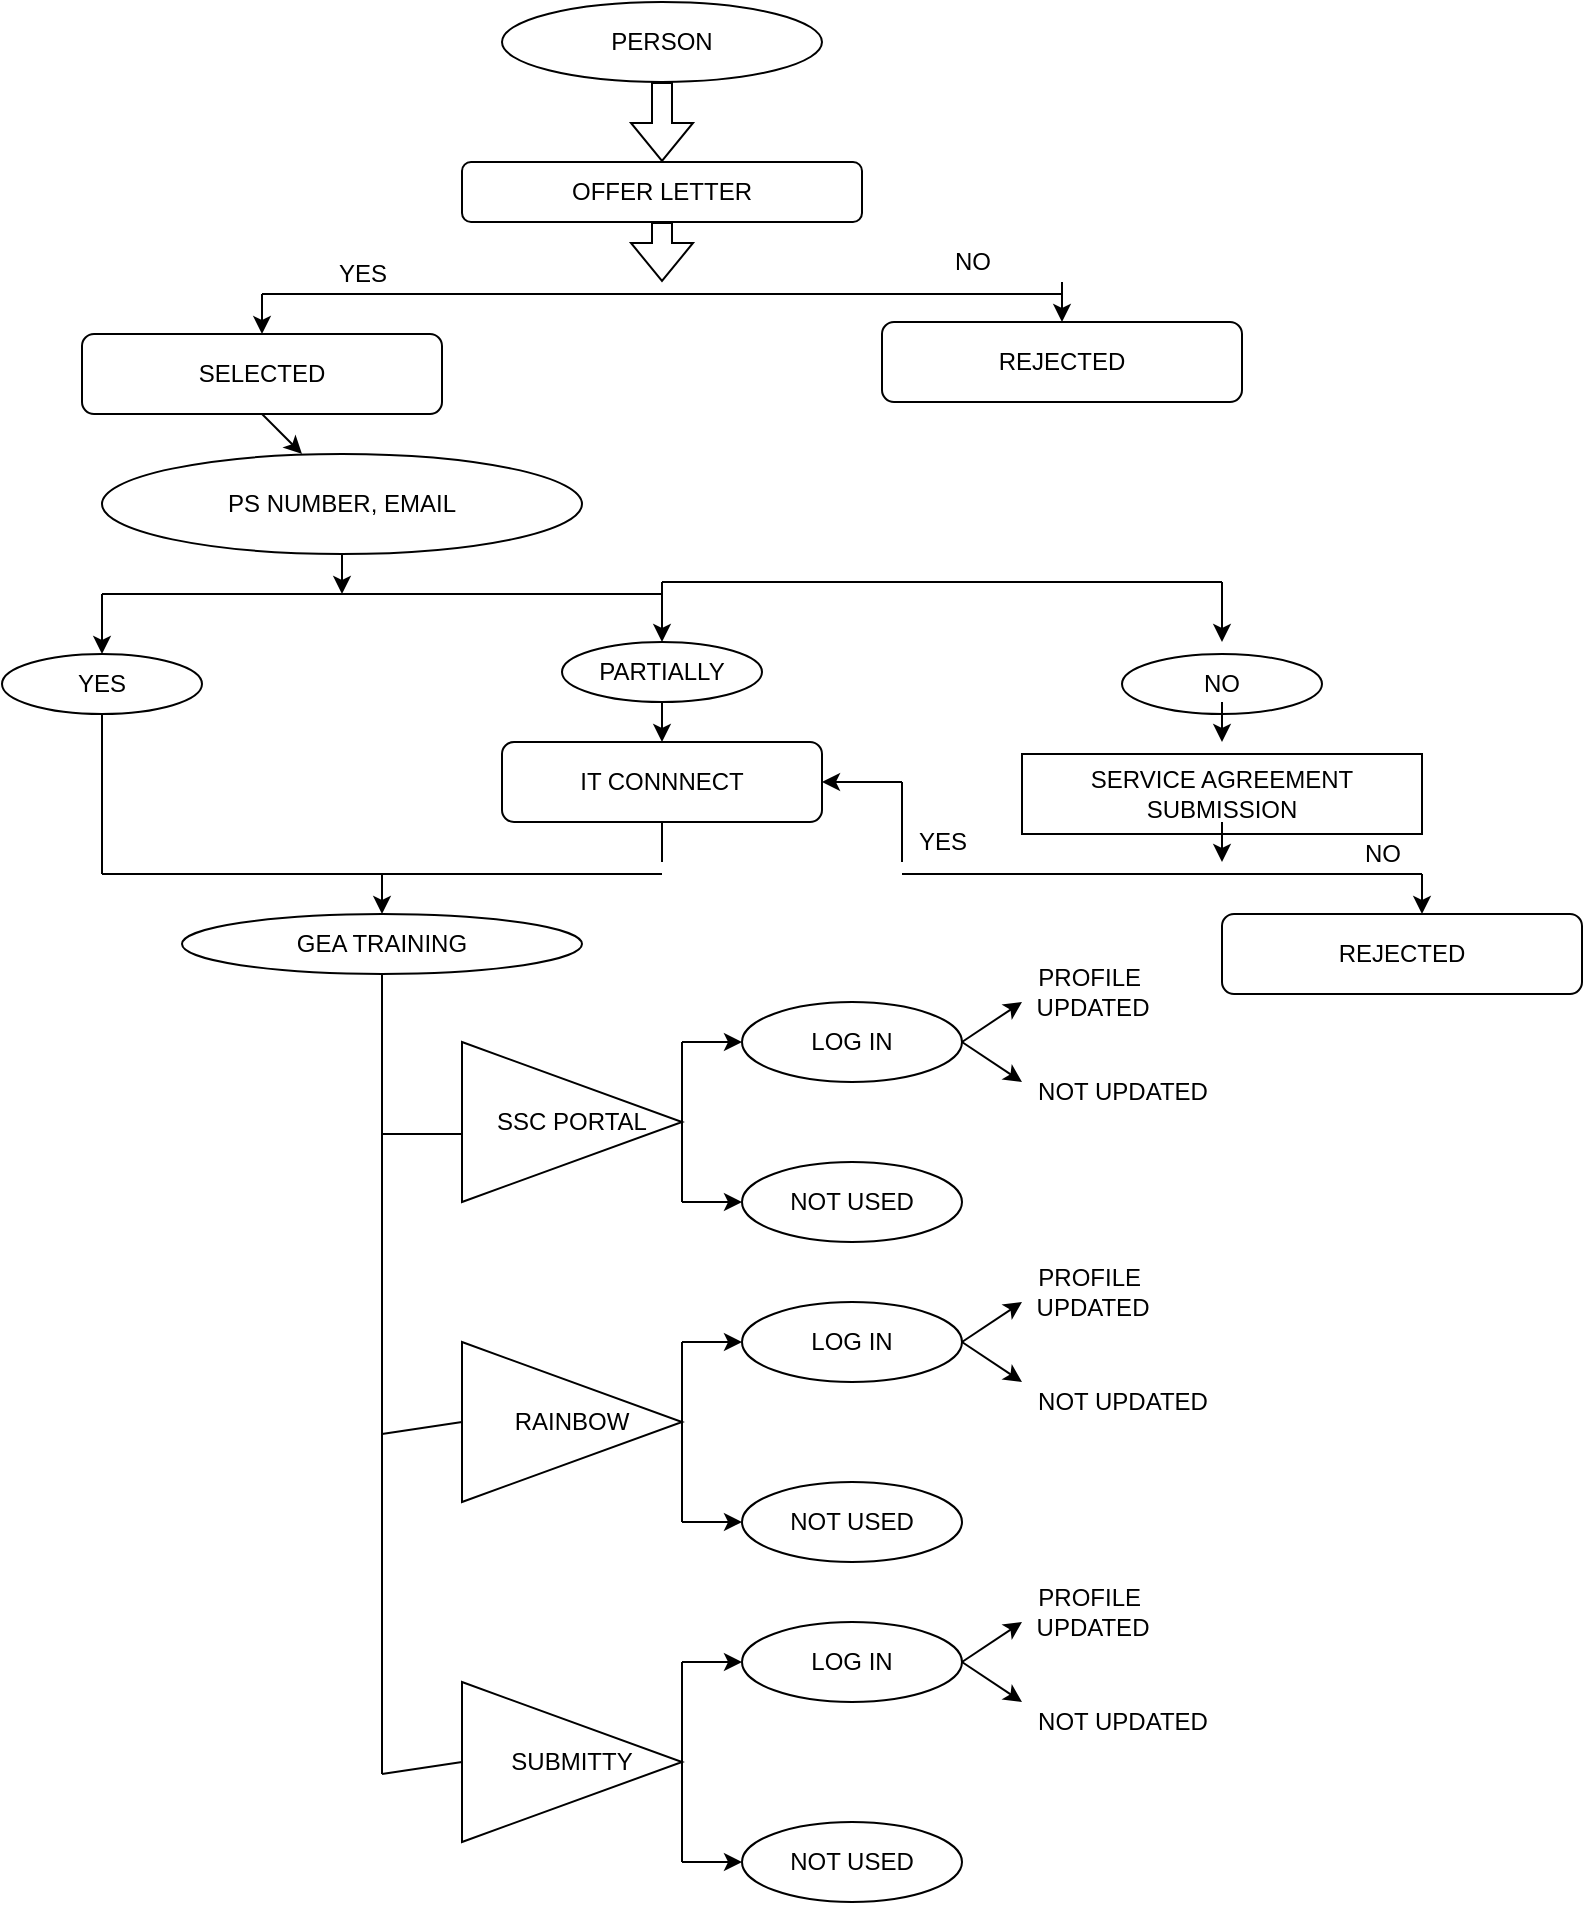 <mxfile version="15.8.3" type="github"><diagram id="HNQAcSL9NT6evLo6FP-d" name="Page-1"><mxGraphModel dx="868" dy="482" grid="1" gridSize="10" guides="1" tooltips="1" connect="1" arrows="1" fold="1" page="1" pageScale="1" pageWidth="1654" pageHeight="2336" math="0" shadow="0"><root><mxCell id="0"/><mxCell id="1" parent="0"/><mxCell id="YKXY166y5OcN4kgniEZn-1" value="PERSON" style="ellipse;whiteSpace=wrap;html=1;fontStyle=0" vertex="1" parent="1"><mxGeometry x="320" y="34" width="160" height="40" as="geometry"/></mxCell><mxCell id="YKXY166y5OcN4kgniEZn-2" value="" style="shape=flexArrow;endArrow=classic;html=1;rounded=0;exitX=0.5;exitY=1;exitDx=0;exitDy=0;" edge="1" parent="1" source="YKXY166y5OcN4kgniEZn-1"><mxGeometry width="50" height="50" relative="1" as="geometry"><mxPoint x="390" y="264" as="sourcePoint"/><mxPoint x="400" y="114" as="targetPoint"/></mxGeometry></mxCell><mxCell id="YKXY166y5OcN4kgniEZn-3" value="OFFER LETTER" style="rounded=1;whiteSpace=wrap;html=1;" vertex="1" parent="1"><mxGeometry x="300" y="114" width="200" height="30" as="geometry"/></mxCell><mxCell id="YKXY166y5OcN4kgniEZn-4" value="" style="shape=flexArrow;endArrow=classic;html=1;rounded=0;exitX=0.5;exitY=1;exitDx=0;exitDy=0;" edge="1" parent="1" source="YKXY166y5OcN4kgniEZn-3"><mxGeometry width="50" height="50" relative="1" as="geometry"><mxPoint x="390" y="204" as="sourcePoint"/><mxPoint x="400" y="174" as="targetPoint"/></mxGeometry></mxCell><mxCell id="YKXY166y5OcN4kgniEZn-5" value="" style="endArrow=none;html=1;rounded=0;" edge="1" parent="1"><mxGeometry width="50" height="50" relative="1" as="geometry"><mxPoint x="200" y="180" as="sourcePoint"/><mxPoint x="600" y="180" as="targetPoint"/></mxGeometry></mxCell><mxCell id="YKXY166y5OcN4kgniEZn-6" value="" style="endArrow=classic;html=1;rounded=0;" edge="1" parent="1"><mxGeometry width="50" height="50" relative="1" as="geometry"><mxPoint x="600" y="174" as="sourcePoint"/><mxPoint x="600" y="194" as="targetPoint"/></mxGeometry></mxCell><mxCell id="YKXY166y5OcN4kgniEZn-7" value="" style="endArrow=classic;html=1;rounded=0;" edge="1" parent="1"><mxGeometry width="50" height="50" relative="1" as="geometry"><mxPoint x="200" y="180" as="sourcePoint"/><mxPoint x="200" y="200" as="targetPoint"/></mxGeometry></mxCell><mxCell id="YKXY166y5OcN4kgniEZn-8" value="YES" style="text;html=1;align=center;verticalAlign=middle;resizable=0;points=[];autosize=1;strokeColor=none;fillColor=none;" vertex="1" parent="1"><mxGeometry x="230" y="160" width="40" height="20" as="geometry"/></mxCell><mxCell id="YKXY166y5OcN4kgniEZn-9" value="NO" style="text;html=1;align=center;verticalAlign=middle;resizable=0;points=[];autosize=1;strokeColor=none;fillColor=none;" vertex="1" parent="1"><mxGeometry x="540" y="154" width="30" height="20" as="geometry"/></mxCell><mxCell id="YKXY166y5OcN4kgniEZn-10" value="REJECTED" style="rounded=1;whiteSpace=wrap;html=1;" vertex="1" parent="1"><mxGeometry x="510" y="194" width="180" height="40" as="geometry"/></mxCell><mxCell id="YKXY166y5OcN4kgniEZn-11" value="SELECTED" style="rounded=1;whiteSpace=wrap;html=1;" vertex="1" parent="1"><mxGeometry x="110" y="200" width="180" height="40" as="geometry"/></mxCell><mxCell id="YKXY166y5OcN4kgniEZn-12" value="" style="endArrow=classic;html=1;rounded=0;exitX=0.5;exitY=1;exitDx=0;exitDy=0;" edge="1" parent="1" source="YKXY166y5OcN4kgniEZn-11"><mxGeometry width="50" height="50" relative="1" as="geometry"><mxPoint x="200" y="250" as="sourcePoint"/><mxPoint x="220" y="260" as="targetPoint"/></mxGeometry></mxCell><mxCell id="YKXY166y5OcN4kgniEZn-13" value="PS NUMBER, EMAIL" style="ellipse;whiteSpace=wrap;html=1;" vertex="1" parent="1"><mxGeometry x="120" y="260" width="240" height="50" as="geometry"/></mxCell><mxCell id="YKXY166y5OcN4kgniEZn-14" value="" style="endArrow=classic;html=1;rounded=0;exitX=0.5;exitY=1;exitDx=0;exitDy=0;" edge="1" parent="1" source="YKXY166y5OcN4kgniEZn-13"><mxGeometry width="50" height="50" relative="1" as="geometry"><mxPoint x="390" y="330" as="sourcePoint"/><mxPoint x="240" y="330" as="targetPoint"/></mxGeometry></mxCell><mxCell id="YKXY166y5OcN4kgniEZn-15" value="" style="endArrow=none;html=1;rounded=0;" edge="1" parent="1"><mxGeometry width="50" height="50" relative="1" as="geometry"><mxPoint x="120" y="330" as="sourcePoint"/><mxPoint x="400" y="330" as="targetPoint"/></mxGeometry></mxCell><mxCell id="YKXY166y5OcN4kgniEZn-16" value="" style="endArrow=classic;html=1;rounded=0;" edge="1" parent="1"><mxGeometry width="50" height="50" relative="1" as="geometry"><mxPoint x="400" y="324" as="sourcePoint"/><mxPoint x="400" y="354" as="targetPoint"/></mxGeometry></mxCell><mxCell id="YKXY166y5OcN4kgniEZn-17" value="" style="endArrow=classic;html=1;rounded=0;" edge="1" parent="1"><mxGeometry width="50" height="50" relative="1" as="geometry"><mxPoint x="120" y="330" as="sourcePoint"/><mxPoint x="120" y="360" as="targetPoint"/></mxGeometry></mxCell><mxCell id="YKXY166y5OcN4kgniEZn-18" value="" style="endArrow=none;html=1;rounded=0;" edge="1" parent="1"><mxGeometry width="50" height="50" relative="1" as="geometry"><mxPoint x="400" y="324" as="sourcePoint"/><mxPoint x="680" y="324" as="targetPoint"/></mxGeometry></mxCell><mxCell id="YKXY166y5OcN4kgniEZn-19" value="" style="endArrow=classic;html=1;rounded=0;" edge="1" parent="1"><mxGeometry width="50" height="50" relative="1" as="geometry"><mxPoint x="680" y="324" as="sourcePoint"/><mxPoint x="680" y="354" as="targetPoint"/></mxGeometry></mxCell><mxCell id="YKXY166y5OcN4kgniEZn-20" value="PARTIALLY" style="ellipse;whiteSpace=wrap;html=1;" vertex="1" parent="1"><mxGeometry x="350" y="354" width="100" height="30" as="geometry"/></mxCell><mxCell id="YKXY166y5OcN4kgniEZn-21" value="NO" style="ellipse;whiteSpace=wrap;html=1;" vertex="1" parent="1"><mxGeometry x="630" y="360" width="100" height="30" as="geometry"/></mxCell><mxCell id="YKXY166y5OcN4kgniEZn-22" value="YES" style="ellipse;whiteSpace=wrap;html=1;" vertex="1" parent="1"><mxGeometry x="70" y="360" width="100" height="30" as="geometry"/></mxCell><mxCell id="YKXY166y5OcN4kgniEZn-23" value="" style="endArrow=classic;html=1;rounded=0;exitX=0.5;exitY=1;exitDx=0;exitDy=0;" edge="1" parent="1" source="YKXY166y5OcN4kgniEZn-20"><mxGeometry width="50" height="50" relative="1" as="geometry"><mxPoint x="390" y="464" as="sourcePoint"/><mxPoint x="400" y="404" as="targetPoint"/></mxGeometry></mxCell><mxCell id="YKXY166y5OcN4kgniEZn-24" value="" style="endArrow=classic;html=1;rounded=0;exitX=0.5;exitY=1;exitDx=0;exitDy=0;entryX=0.5;entryY=0;entryDx=0;entryDy=0;" edge="1" parent="1"><mxGeometry width="50" height="50" relative="1" as="geometry"><mxPoint x="680" y="384" as="sourcePoint"/><mxPoint x="680" y="404" as="targetPoint"/></mxGeometry></mxCell><mxCell id="YKXY166y5OcN4kgniEZn-25" value="IT CONNNECT" style="rounded=1;whiteSpace=wrap;html=1;" vertex="1" parent="1"><mxGeometry x="320" y="404" width="160" height="40" as="geometry"/></mxCell><mxCell id="YKXY166y5OcN4kgniEZn-26" value="" style="endArrow=none;html=1;rounded=0;" edge="1" parent="1"><mxGeometry width="50" height="50" relative="1" as="geometry"><mxPoint x="780" y="470" as="sourcePoint"/><mxPoint x="520" y="470" as="targetPoint"/></mxGeometry></mxCell><mxCell id="YKXY166y5OcN4kgniEZn-27" value="SERVICE AGREEMENT SUBMISSION" style="rounded=0;whiteSpace=wrap;html=1;" vertex="1" parent="1"><mxGeometry x="580" y="410" width="200" height="40" as="geometry"/></mxCell><mxCell id="YKXY166y5OcN4kgniEZn-28" value="" style="endArrow=classic;html=1;rounded=0;exitX=0.5;exitY=1;exitDx=0;exitDy=0;" edge="1" parent="1"><mxGeometry width="50" height="50" relative="1" as="geometry"><mxPoint x="680" y="444" as="sourcePoint"/><mxPoint x="680" y="464" as="targetPoint"/></mxGeometry></mxCell><mxCell id="YKXY166y5OcN4kgniEZn-29" value="" style="endArrow=none;html=1;rounded=0;" edge="1" parent="1"><mxGeometry width="50" height="50" relative="1" as="geometry"><mxPoint x="520" y="464" as="sourcePoint"/><mxPoint x="520" y="424" as="targetPoint"/></mxGeometry></mxCell><mxCell id="YKXY166y5OcN4kgniEZn-30" value="" style="endArrow=classic;html=1;rounded=0;entryX=1;entryY=0.5;entryDx=0;entryDy=0;" edge="1" parent="1" target="YKXY166y5OcN4kgniEZn-25"><mxGeometry width="50" height="50" relative="1" as="geometry"><mxPoint x="520" y="424" as="sourcePoint"/><mxPoint x="440" y="404" as="targetPoint"/></mxGeometry></mxCell><mxCell id="YKXY166y5OcN4kgniEZn-31" value="YES" style="text;html=1;align=center;verticalAlign=middle;resizable=0;points=[];autosize=1;strokeColor=none;fillColor=none;" vertex="1" parent="1"><mxGeometry x="520" y="444" width="40" height="20" as="geometry"/></mxCell><mxCell id="YKXY166y5OcN4kgniEZn-32" value="" style="endArrow=classic;html=1;rounded=0;" edge="1" parent="1"><mxGeometry width="50" height="50" relative="1" as="geometry"><mxPoint x="780" y="470" as="sourcePoint"/><mxPoint x="780" y="490" as="targetPoint"/></mxGeometry></mxCell><mxCell id="YKXY166y5OcN4kgniEZn-33" value="NO" style="text;html=1;align=center;verticalAlign=middle;resizable=0;points=[];autosize=1;strokeColor=none;fillColor=none;" vertex="1" parent="1"><mxGeometry x="745" y="450" width="30" height="20" as="geometry"/></mxCell><mxCell id="YKXY166y5OcN4kgniEZn-34" value="REJECTED" style="rounded=1;whiteSpace=wrap;html=1;" vertex="1" parent="1"><mxGeometry x="680" y="490" width="180" height="40" as="geometry"/></mxCell><mxCell id="YKXY166y5OcN4kgniEZn-35" value="" style="endArrow=none;html=1;rounded=0;exitX=0.5;exitY=1;exitDx=0;exitDy=0;" edge="1" parent="1" source="YKXY166y5OcN4kgniEZn-22"><mxGeometry width="50" height="50" relative="1" as="geometry"><mxPoint x="390" y="460" as="sourcePoint"/><mxPoint x="120" y="470" as="targetPoint"/></mxGeometry></mxCell><mxCell id="YKXY166y5OcN4kgniEZn-36" value="" style="endArrow=none;html=1;rounded=0;" edge="1" parent="1"><mxGeometry width="50" height="50" relative="1" as="geometry"><mxPoint x="120" y="470" as="sourcePoint"/><mxPoint x="400" y="470" as="targetPoint"/></mxGeometry></mxCell><mxCell id="YKXY166y5OcN4kgniEZn-37" value="" style="endArrow=none;html=1;rounded=0;entryX=0.5;entryY=1;entryDx=0;entryDy=0;" edge="1" parent="1" target="YKXY166y5OcN4kgniEZn-25"><mxGeometry width="50" height="50" relative="1" as="geometry"><mxPoint x="400" y="464" as="sourcePoint"/><mxPoint x="440" y="404" as="targetPoint"/></mxGeometry></mxCell><mxCell id="YKXY166y5OcN4kgniEZn-38" value="" style="endArrow=classic;html=1;rounded=0;" edge="1" parent="1"><mxGeometry width="50" height="50" relative="1" as="geometry"><mxPoint x="260" y="470" as="sourcePoint"/><mxPoint x="260" y="490" as="targetPoint"/></mxGeometry></mxCell><mxCell id="YKXY166y5OcN4kgniEZn-39" value="GEA TRAINING" style="ellipse;whiteSpace=wrap;html=1;" vertex="1" parent="1"><mxGeometry x="160" y="490" width="200" height="30" as="geometry"/></mxCell><mxCell id="YKXY166y5OcN4kgniEZn-40" value="" style="endArrow=none;html=1;rounded=0;exitX=0.5;exitY=1;exitDx=0;exitDy=0;" edge="1" parent="1" source="YKXY166y5OcN4kgniEZn-39"><mxGeometry width="50" height="50" relative="1" as="geometry"><mxPoint x="390" y="460" as="sourcePoint"/><mxPoint x="260" y="920" as="targetPoint"/></mxGeometry></mxCell><mxCell id="YKXY166y5OcN4kgniEZn-41" value="" style="endArrow=none;html=1;rounded=0;" edge="1" parent="1" target="YKXY166y5OcN4kgniEZn-57"><mxGeometry width="50" height="50" relative="1" as="geometry"><mxPoint x="300" y="914" as="sourcePoint"/><mxPoint x="260" y="914" as="targetPoint"/></mxGeometry></mxCell><mxCell id="YKXY166y5OcN4kgniEZn-42" value="" style="endArrow=none;html=1;rounded=0;" edge="1" parent="1"><mxGeometry width="50" height="50" relative="1" as="geometry"><mxPoint x="410" y="634" as="sourcePoint"/><mxPoint x="410" y="554" as="targetPoint"/><Array as="points"><mxPoint x="410" y="594"/></Array></mxGeometry></mxCell><mxCell id="YKXY166y5OcN4kgniEZn-43" value="" style="endArrow=none;html=1;rounded=0;entryX=0;entryY=0.5;entryDx=0;entryDy=0;" edge="1" parent="1" target="YKXY166y5OcN4kgniEZn-53"><mxGeometry width="50" height="50" relative="1" as="geometry"><mxPoint x="260" y="750" as="sourcePoint"/><mxPoint x="370" y="840" as="targetPoint"/></mxGeometry></mxCell><mxCell id="YKXY166y5OcN4kgniEZn-44" value="" style="endArrow=none;html=1;rounded=0;" edge="1" parent="1"><mxGeometry width="50" height="50" relative="1" as="geometry"><mxPoint x="260" y="600" as="sourcePoint"/><mxPoint x="310" y="600" as="targetPoint"/><Array as="points"/></mxGeometry></mxCell><mxCell id="YKXY166y5OcN4kgniEZn-45" value="SSC PORTAL" style="triangle;whiteSpace=wrap;html=1;" vertex="1" parent="1"><mxGeometry x="300" y="554" width="110" height="80" as="geometry"/></mxCell><mxCell id="YKXY166y5OcN4kgniEZn-46" value="" style="endArrow=classic;html=1;rounded=0;" edge="1" parent="1"><mxGeometry width="50" height="50" relative="1" as="geometry"><mxPoint x="410" y="554" as="sourcePoint"/><mxPoint x="440" y="554" as="targetPoint"/></mxGeometry></mxCell><mxCell id="YKXY166y5OcN4kgniEZn-47" value="NOT USED" style="ellipse;whiteSpace=wrap;html=1;" vertex="1" parent="1"><mxGeometry x="440" y="614" width="110" height="40" as="geometry"/></mxCell><mxCell id="YKXY166y5OcN4kgniEZn-48" value="LOG IN" style="ellipse;whiteSpace=wrap;html=1;" vertex="1" parent="1"><mxGeometry x="440" y="534" width="110" height="40" as="geometry"/></mxCell><mxCell id="YKXY166y5OcN4kgniEZn-49" value="" style="endArrow=classic;html=1;rounded=0;entryX=0;entryY=0.5;entryDx=0;entryDy=0;" edge="1" parent="1" target="YKXY166y5OcN4kgniEZn-47"><mxGeometry width="50" height="50" relative="1" as="geometry"><mxPoint x="410" y="634" as="sourcePoint"/><mxPoint x="440" y="624" as="targetPoint"/></mxGeometry></mxCell><mxCell id="YKXY166y5OcN4kgniEZn-50" value="" style="endArrow=classic;html=1;rounded=0;exitX=1;exitY=0.5;exitDx=0;exitDy=0;" edge="1" parent="1" source="YKXY166y5OcN4kgniEZn-48"><mxGeometry width="50" height="50" relative="1" as="geometry"><mxPoint x="390" y="674" as="sourcePoint"/><mxPoint x="580" y="534" as="targetPoint"/></mxGeometry></mxCell><mxCell id="YKXY166y5OcN4kgniEZn-51" value="" style="endArrow=classic;html=1;rounded=0;exitX=1;exitY=0.5;exitDx=0;exitDy=0;" edge="1" parent="1" source="YKXY166y5OcN4kgniEZn-48"><mxGeometry width="50" height="50" relative="1" as="geometry"><mxPoint x="390" y="674" as="sourcePoint"/><mxPoint x="580" y="574" as="targetPoint"/></mxGeometry></mxCell><mxCell id="YKXY166y5OcN4kgniEZn-52" value="NOT UPDATED" style="text;html=1;align=center;verticalAlign=middle;resizable=0;points=[];autosize=1;strokeColor=none;fillColor=none;" vertex="1" parent="1"><mxGeometry x="580" y="569" width="100" height="20" as="geometry"/></mxCell><mxCell id="YKXY166y5OcN4kgniEZn-53" value="RAINBOW" style="triangle;whiteSpace=wrap;html=1;" vertex="1" parent="1"><mxGeometry x="300" y="704" width="110" height="80" as="geometry"/></mxCell><mxCell id="YKXY166y5OcN4kgniEZn-54" value="" style="endArrow=none;html=1;rounded=0;" edge="1" parent="1"><mxGeometry width="50" height="50" relative="1" as="geometry"><mxPoint x="410" y="794" as="sourcePoint"/><mxPoint x="410" y="704" as="targetPoint"/></mxGeometry></mxCell><mxCell id="YKXY166y5OcN4kgniEZn-55" value="" style="endArrow=classic;html=1;rounded=0;" edge="1" parent="1"><mxGeometry width="50" height="50" relative="1" as="geometry"><mxPoint x="410" y="704" as="sourcePoint"/><mxPoint x="440" y="704" as="targetPoint"/></mxGeometry></mxCell><mxCell id="YKXY166y5OcN4kgniEZn-56" value="" style="endArrow=classic;html=1;rounded=0;" edge="1" parent="1"><mxGeometry width="50" height="50" relative="1" as="geometry"><mxPoint x="410" y="794" as="sourcePoint"/><mxPoint x="440" y="794" as="targetPoint"/></mxGeometry></mxCell><mxCell id="YKXY166y5OcN4kgniEZn-57" value="SUBMITTY" style="triangle;whiteSpace=wrap;html=1;" vertex="1" parent="1"><mxGeometry x="300" y="874" width="110" height="80" as="geometry"/></mxCell><mxCell id="YKXY166y5OcN4kgniEZn-58" value="" style="endArrow=none;html=1;rounded=0;entryX=0;entryY=0.5;entryDx=0;entryDy=0;" edge="1" parent="1" target="YKXY166y5OcN4kgniEZn-57"><mxGeometry width="50" height="50" relative="1" as="geometry"><mxPoint x="260" y="920" as="sourcePoint"/><mxPoint x="440" y="730" as="targetPoint"/></mxGeometry></mxCell><mxCell id="YKXY166y5OcN4kgniEZn-59" value="" style="endArrow=none;html=1;rounded=0;" edge="1" parent="1"><mxGeometry width="50" height="50" relative="1" as="geometry"><mxPoint x="410" y="964" as="sourcePoint"/><mxPoint x="410" y="864" as="targetPoint"/></mxGeometry></mxCell><mxCell id="YKXY166y5OcN4kgniEZn-60" value="" style="endArrow=classic;html=1;rounded=0;" edge="1" parent="1"><mxGeometry width="50" height="50" relative="1" as="geometry"><mxPoint x="410" y="864" as="sourcePoint"/><mxPoint x="440" y="864" as="targetPoint"/></mxGeometry></mxCell><mxCell id="YKXY166y5OcN4kgniEZn-61" value="" style="endArrow=classic;html=1;rounded=0;" edge="1" parent="1"><mxGeometry width="50" height="50" relative="1" as="geometry"><mxPoint x="410" y="964" as="sourcePoint"/><mxPoint x="440" y="964" as="targetPoint"/></mxGeometry></mxCell><mxCell id="YKXY166y5OcN4kgniEZn-62" value="NOT USED" style="ellipse;whiteSpace=wrap;html=1;" vertex="1" parent="1"><mxGeometry x="440" y="774" width="110" height="40" as="geometry"/></mxCell><mxCell id="YKXY166y5OcN4kgniEZn-63" value="LOG IN" style="ellipse;whiteSpace=wrap;html=1;" vertex="1" parent="1"><mxGeometry x="440" y="684" width="110" height="40" as="geometry"/></mxCell><mxCell id="YKXY166y5OcN4kgniEZn-64" value="LOG IN" style="ellipse;whiteSpace=wrap;html=1;" vertex="1" parent="1"><mxGeometry x="440" y="844" width="110" height="40" as="geometry"/></mxCell><mxCell id="YKXY166y5OcN4kgniEZn-65" value="NOT USED" style="ellipse;whiteSpace=wrap;html=1;" vertex="1" parent="1"><mxGeometry x="440" y="944" width="110" height="40" as="geometry"/></mxCell><mxCell id="YKXY166y5OcN4kgniEZn-66" value="" style="endArrow=classic;html=1;rounded=0;exitX=1;exitY=0.5;exitDx=0;exitDy=0;" edge="1" parent="1" source="YKXY166y5OcN4kgniEZn-64"><mxGeometry width="50" height="50" relative="1" as="geometry"><mxPoint x="390" y="774" as="sourcePoint"/><mxPoint x="580" y="884" as="targetPoint"/><Array as="points"/></mxGeometry></mxCell><mxCell id="YKXY166y5OcN4kgniEZn-67" value="" style="endArrow=classic;html=1;rounded=0;" edge="1" parent="1"><mxGeometry width="50" height="50" relative="1" as="geometry"><mxPoint x="550" y="864" as="sourcePoint"/><mxPoint x="580" y="844" as="targetPoint"/></mxGeometry></mxCell><mxCell id="YKXY166y5OcN4kgniEZn-68" value="" style="endArrow=classic;html=1;rounded=0;" edge="1" parent="1"><mxGeometry width="50" height="50" relative="1" as="geometry"><mxPoint x="550" y="704" as="sourcePoint"/><mxPoint x="580" y="724" as="targetPoint"/></mxGeometry></mxCell><mxCell id="YKXY166y5OcN4kgniEZn-69" value="" style="endArrow=classic;html=1;rounded=0;exitX=1;exitY=0.5;exitDx=0;exitDy=0;" edge="1" parent="1" source="YKXY166y5OcN4kgniEZn-63"><mxGeometry width="50" height="50" relative="1" as="geometry"><mxPoint x="540" y="724" as="sourcePoint"/><mxPoint x="580" y="684" as="targetPoint"/></mxGeometry></mxCell><mxCell id="YKXY166y5OcN4kgniEZn-70" value="PROFILE&amp;nbsp;&lt;br&gt;UPDATED" style="text;html=1;align=center;verticalAlign=middle;resizable=0;points=[];autosize=1;strokeColor=none;fillColor=none;" vertex="1" parent="1"><mxGeometry x="580" y="514" width="70" height="30" as="geometry"/></mxCell><mxCell id="YKXY166y5OcN4kgniEZn-71" value="PROFILE&amp;nbsp;&lt;br&gt;UPDATED" style="text;html=1;align=center;verticalAlign=middle;resizable=0;points=[];autosize=1;strokeColor=none;fillColor=none;" vertex="1" parent="1"><mxGeometry x="580" y="824" width="70" height="30" as="geometry"/></mxCell><mxCell id="YKXY166y5OcN4kgniEZn-72" value="PROFILE&amp;nbsp;&lt;br&gt;UPDATED" style="text;html=1;align=center;verticalAlign=middle;resizable=0;points=[];autosize=1;strokeColor=none;fillColor=none;" vertex="1" parent="1"><mxGeometry x="580" y="664" width="70" height="30" as="geometry"/></mxCell><mxCell id="YKXY166y5OcN4kgniEZn-73" value="NOT UPDATED" style="text;html=1;align=center;verticalAlign=middle;resizable=0;points=[];autosize=1;strokeColor=none;fillColor=none;" vertex="1" parent="1"><mxGeometry x="580" y="884" width="100" height="20" as="geometry"/></mxCell><mxCell id="YKXY166y5OcN4kgniEZn-74" value="NOT UPDATED" style="text;html=1;align=center;verticalAlign=middle;resizable=0;points=[];autosize=1;strokeColor=none;fillColor=none;" vertex="1" parent="1"><mxGeometry x="580" y="724" width="100" height="20" as="geometry"/></mxCell></root></mxGraphModel></diagram></mxfile>